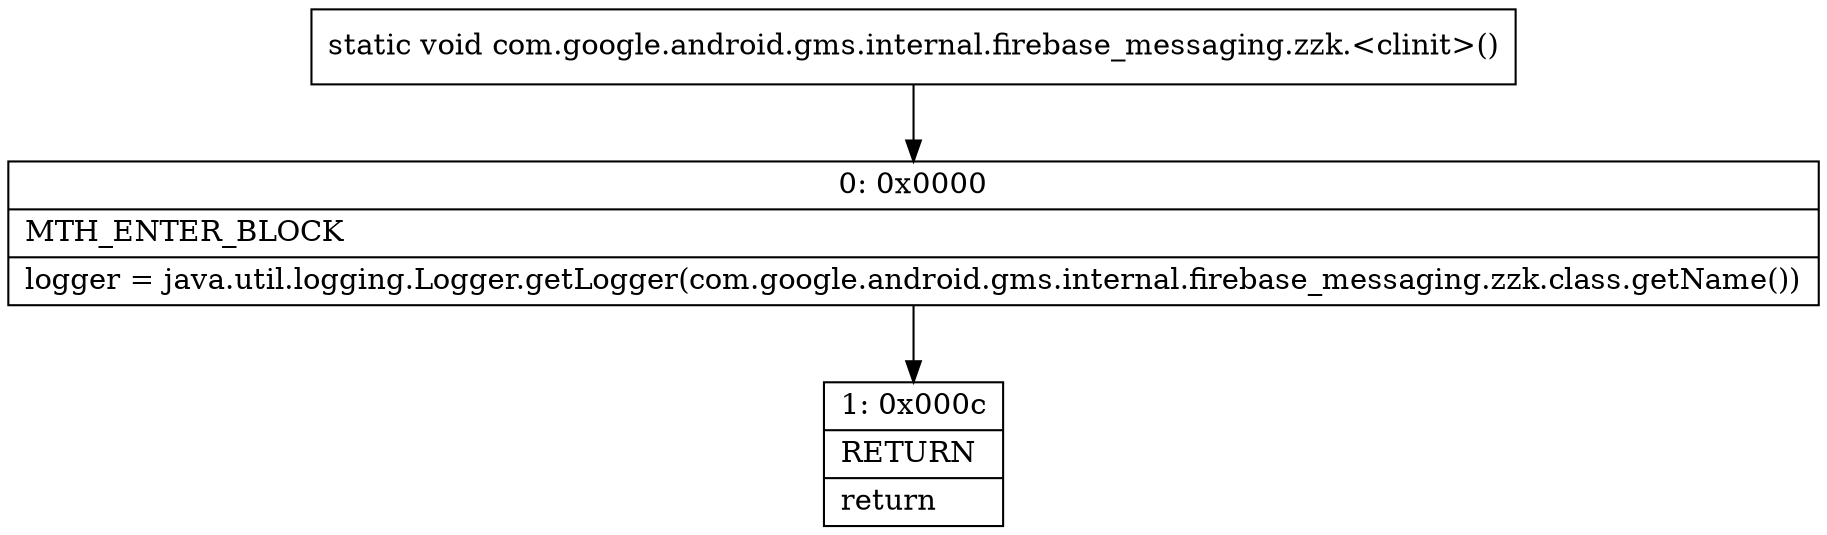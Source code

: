 digraph "CFG forcom.google.android.gms.internal.firebase_messaging.zzk.\<clinit\>()V" {
Node_0 [shape=record,label="{0\:\ 0x0000|MTH_ENTER_BLOCK\l|logger = java.util.logging.Logger.getLogger(com.google.android.gms.internal.firebase_messaging.zzk.class.getName())\l}"];
Node_1 [shape=record,label="{1\:\ 0x000c|RETURN\l|return\l}"];
MethodNode[shape=record,label="{static void com.google.android.gms.internal.firebase_messaging.zzk.\<clinit\>() }"];
MethodNode -> Node_0;
Node_0 -> Node_1;
}

